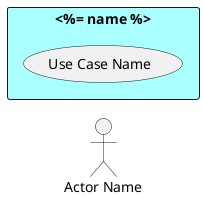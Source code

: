 @startuml

left to right direction

:Actor Name: as A1

rectangle "<%= name %>"  #aaffff {
:Actor Name: as A1

(Use Case Name) as UCN
}


@enduml

